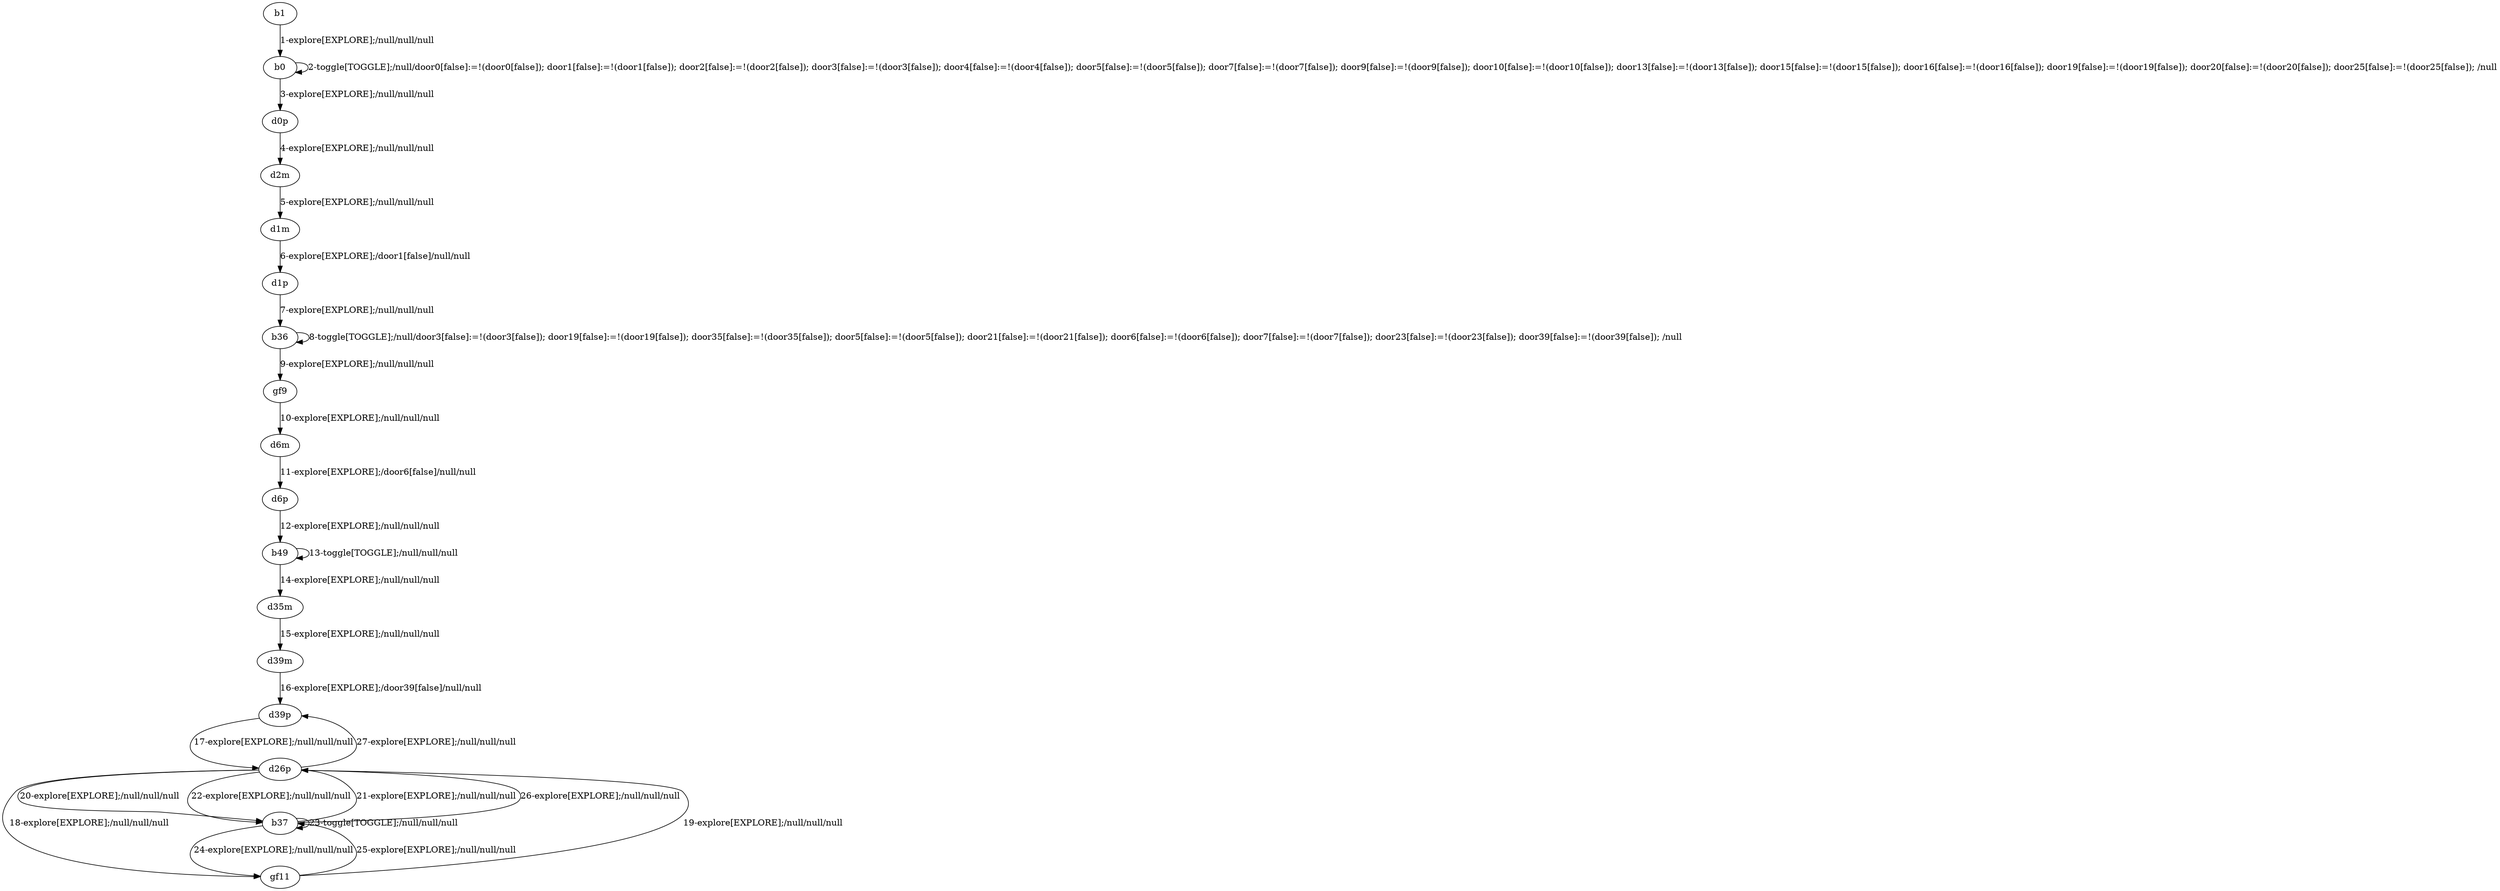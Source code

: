 # Total number of goals covered by this test: 1
# d26p --> d39p

digraph g {
"b1" -> "b0" [label = "1-explore[EXPLORE];/null/null/null"];
"b0" -> "b0" [label = "2-toggle[TOGGLE];/null/door0[false]:=!(door0[false]); door1[false]:=!(door1[false]); door2[false]:=!(door2[false]); door3[false]:=!(door3[false]); door4[false]:=!(door4[false]); door5[false]:=!(door5[false]); door7[false]:=!(door7[false]); door9[false]:=!(door9[false]); door10[false]:=!(door10[false]); door13[false]:=!(door13[false]); door15[false]:=!(door15[false]); door16[false]:=!(door16[false]); door19[false]:=!(door19[false]); door20[false]:=!(door20[false]); door25[false]:=!(door25[false]); /null"];
"b0" -> "d0p" [label = "3-explore[EXPLORE];/null/null/null"];
"d0p" -> "d2m" [label = "4-explore[EXPLORE];/null/null/null"];
"d2m" -> "d1m" [label = "5-explore[EXPLORE];/null/null/null"];
"d1m" -> "d1p" [label = "6-explore[EXPLORE];/door1[false]/null/null"];
"d1p" -> "b36" [label = "7-explore[EXPLORE];/null/null/null"];
"b36" -> "b36" [label = "8-toggle[TOGGLE];/null/door3[false]:=!(door3[false]); door19[false]:=!(door19[false]); door35[false]:=!(door35[false]); door5[false]:=!(door5[false]); door21[false]:=!(door21[false]); door6[false]:=!(door6[false]); door7[false]:=!(door7[false]); door23[false]:=!(door23[false]); door39[false]:=!(door39[false]); /null"];
"b36" -> "gf9" [label = "9-explore[EXPLORE];/null/null/null"];
"gf9" -> "d6m" [label = "10-explore[EXPLORE];/null/null/null"];
"d6m" -> "d6p" [label = "11-explore[EXPLORE];/door6[false]/null/null"];
"d6p" -> "b49" [label = "12-explore[EXPLORE];/null/null/null"];
"b49" -> "b49" [label = "13-toggle[TOGGLE];/null/null/null"];
"b49" -> "d35m" [label = "14-explore[EXPLORE];/null/null/null"];
"d35m" -> "d39m" [label = "15-explore[EXPLORE];/null/null/null"];
"d39m" -> "d39p" [label = "16-explore[EXPLORE];/door39[false]/null/null"];
"d39p" -> "d26p" [label = "17-explore[EXPLORE];/null/null/null"];
"d26p" -> "gf11" [label = "18-explore[EXPLORE];/null/null/null"];
"gf11" -> "d26p" [label = "19-explore[EXPLORE];/null/null/null"];
"d26p" -> "b37" [label = "20-explore[EXPLORE];/null/null/null"];
"b37" -> "d26p" [label = "21-explore[EXPLORE];/null/null/null"];
"d26p" -> "b37" [label = "22-explore[EXPLORE];/null/null/null"];
"b37" -> "b37" [label = "23-toggle[TOGGLE];/null/null/null"];
"b37" -> "gf11" [label = "24-explore[EXPLORE];/null/null/null"];
"gf11" -> "b37" [label = "25-explore[EXPLORE];/null/null/null"];
"b37" -> "d26p" [label = "26-explore[EXPLORE];/null/null/null"];
"d26p" -> "d39p" [label = "27-explore[EXPLORE];/null/null/null"];
}